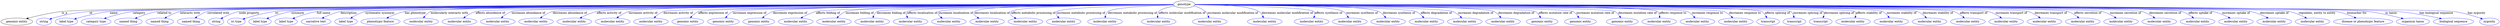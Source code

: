 digraph {
	graph [bb="0,0,10064,123"];
	node [label="\N"];
	genotype	 [height=0.5,
		label=genotype,
		pos="4797.7,105",
		width=1.1916];
	"genomic entity"	 [height=0.5,
		pos="63.694,18",
		width=1.7693];
	genotype -> "genomic entity"	 [label=is_a,
		lp="260.69,61.5",
		pos="e,103.34,32.103 4754.8,104.98 4306,104.73 485.25,101.66 249.69,69 202.35,62.436 149.98,47.336 112.9,35.259"];
	id	 [color=blue,
		height=0.5,
		label=string,
		pos="175.69,18",
		width=0.84854];
	genotype -> id	 [color=blue,
		label=id,
		lp="373.19,61.5",
		pos="e,199.48,29.683 4754.5,104.9 4311.1,103.89 597.67,94.623 367.69,69 298.99,61.345 281.35,57.636 215.69,36 213.44,35.256 211.13,34.426 \
208.83,33.541",
		style=solid];
	name	 [color=blue,
		height=0.5,
		label="label type",
		pos="269.69,18",
		width=1.2638];
	genotype -> name	 [color=blue,
		label=name,
		lp="470.19,61.5",
		pos="e,303.2,30.314 4754.7,104.94 4316.8,104.29 679.56,98.042 454.69,69 404.95,62.576 349.73,46.07 312.68,33.562",
		style=solid];
	category	 [color=blue,
		height=0.5,
		label="category type",
		pos="391.69,18",
		width=1.6249];
	genotype -> category	 [color=blue,
		label=category,
		lp="576.19,61.5",
		pos="e,426.77,32.462 4754.8,104.81 4316.3,102.9 662.16,86.399 552.69,69 512.28,62.577 468.08,47.999 436.24,36.068",
		style=solid];
	"related to"	 [color=blue,
		height=0.5,
		label="named thing",
		pos="523.69,18",
		width=1.5346];
	genotype -> "related to"	 [color=blue,
		label="related to",
		lp="681.69,61.5",
		pos="e,553.71,33.189 4754.5,104.84 4320.5,103.21 761.81,89.265 655.69,69 623.38,62.83 588.76,49.163 563.09,37.529",
		style=solid];
	"interacts with"	 [color=blue,
		height=0.5,
		label="named thing",
		pos="651.69,18",
		width=1.5346];
	genotype -> "interacts with"	 [color=blue,
		label="interacts with",
		lp="787.69,61.5",
		pos="e,675.64,34.405 4754.8,104.9 4327.6,103.82 853.12,94.314 750.69,69 727.14,63.18 702.9,50.814 684.29,39.717",
		style=solid];
	"correlated with"	 [color=blue,
		height=0.5,
		label="named thing",
		pos="779.69,18",
		width=1.5346];
	genotype -> "correlated with"	 [color=blue,
		label="correlated with",
		lp="902.69,61.5",
		pos="e,799.73,34.876 4754.6,104.93 4333.4,104.22 960.13,97.601 861.69,69 842.32,63.369 823.03,51.757 808.04,41.035",
		style=solid];
	"node property"	 [color=blue,
		height=0.5,
		label=string,
		pos="883.69,18",
		width=0.84854];
	genotype -> "node property"	 [color=blue,
		label="node property",
		lp="1027.7,61.5",
		pos="e,904.59,31.48 4754.5,104.72 4337.4,102.01 1037.9,80.245 989.69,69 962.44,62.65 934,48.488 913.44,36.695",
		style=solid];
	iri	 [color=blue,
		height=0.5,
		label="iri type",
		pos="968.69,18",
		width=1.011];
	genotype -> iri	 [color=blue,
		label=iri,
		lp="1140.2,61.5",
		pos="e,996.68,29.67 4754.8,104.9 4357,103.92 1322,95.572 1133.7,69 1088.8,62.66 1039.3,45.992 1006.3,33.423",
		style=solid];
	synonym	 [color=blue,
		height=0.5,
		label="label type",
		pos="1068.7,18",
		width=1.2638];
	genotype -> synonym	 [color=blue,
		label=synonym,
		lp="1229.2,61.5",
		pos="e,1097.1,32.084 4754.7,104.78 4354.8,102.7 1295.4,86.219 1203.7,69 1169.6,62.597 1132.9,48.196 1106.4,36.324",
		style=solid];
	"full name"	 [color=blue,
		height=0.5,
		label="label type",
		pos="1177.7,18",
		width=1.2638];
	genotype -> "full name"	 [color=blue,
		label="full name",
		lp="1337.2,61.5",
		pos="e,1205.9,32.202 4754.8,104.77 4361.8,102.63 1399.5,85.923 1310.7,69 1277.2,62.611 1241.1,48.283 1215,36.435",
		style=solid];
	description	 [color=blue,
		height=0.5,
		label="narrative text",
		pos="1298.7,18",
		width=1.6068];
	genotype -> description	 [color=blue,
		label=description,
		lp="1443.2,61.5",
		pos="e,1326.2,34.155 4754.5,104.79 4366.9,102.83 1498.3,87.761 1412.7,69 1385.5,63.032 1356.8,50.187 1335,38.881",
		style=solid];
	"systematic synonym"	 [color=blue,
		height=0.5,
		label="label type",
		pos="1419.7,18",
		width=1.2638];
	genotype -> "systematic synonym"	 [color=blue,
		label="systematic synonym",
		lp="1571.7,61.5",
		pos="e,1442.1,33.887 4754.6,104.81 4374.1,103.11 1598,89.98 1515.7,69 1492.6,63.123 1469,50.672 1451,39.544",
		style=solid];
	"has phenotype"	 [color=blue,
		height=0.5,
		label="phenotypic feature",
		pos="1559.7,18",
		width=2.1304];
	genotype -> "has phenotype"	 [color=blue,
		label="has phenotype",
		lp="1718.2,61.5",
		pos="e,1589.4,34.65 4754.5,104.98 4390,104.79 1836.1,102.26 1678.7,69 1650.7,63.079 1621.1,50.414 1598.4,39.187",
		style=solid];
	"molecularly interacts with"	 [color=blue,
		height=0.5,
		label="molecular entity",
		pos="1723.7,18",
		width=1.9137];
	genotype -> "molecularly interacts with"	 [color=blue,
		label="molecularly interacts with",
		lp="1857.2,61.5",
		pos="e,1739.1,35.801 4754.8,104.88 4392.6,103.85 1858.7,95.65 1785.7,69 1770.9,63.614 1757.2,53.092 1746.4,42.997",
		style=solid];
	"affects abundance of"	 [color=blue,
		height=0.5,
		label="molecular entity",
		pos="1879.7,18",
		width=1.9137];
	genotype -> "affects abundance of"	 [color=blue,
		label="affects abundance of",
		lp="2025.2,61.5",
		pos="e,1902,35.117 4754.7,104.75 4405,102.71 2038.9,88.169 1968.7,69 1948,63.34 1927,51.687 1910.6,40.946",
		style=solid];
	"increases abundance of"	 [color=blue,
		height=0.5,
		label="molecular entity",
		pos="2035.7,18",
		width=1.9137];
	genotype -> "increases abundance of"	 [color=blue,
		label="increases abundance of",
		lp="2179.2,61.5",
		pos="e,2055.8,35.348 4754.8,104.75 4415.9,102.74 2181.7,88.719 2115.7,69 2097,63.4 2078.4,52.028 2063.9,41.441",
		style=solid];
	"decreases abundance of"	 [color=blue,
		height=0.5,
		label="molecular entity",
		pos="2191.7,18",
		width=1.9137];
	genotype -> "decreases abundance of"	 [color=blue,
		label="decreases abundance of",
		lp="2347.2,61.5",
		pos="e,2214.6,35.109 4754.7,104.68 4427.6,102.19 2344.9,85.709 2282.7,69 2261.4,63.276 2239.8,51.457 2222.9,40.638",
		style=solid];
	"affects activity of"	 [color=blue,
		height=0.5,
		label="molecular entity",
		pos="2347.7,18",
		width=1.9137];
	genotype -> "affects activity of"	 [color=blue,
		label="affects activity of",
		lp="2507.7,61.5",
		pos="e,2375.6,34.614 4754.4,104.84 4445,103.61 2575.9,95.152 2459.7,69 2433.4,63.075 2405.8,50.582 2384.5,39.444",
		style=solid];
	"increases activity of"	 [color=blue,
		height=0.5,
		label="molecular entity",
		pos="2503.7,18",
		width=1.9137];
	genotype -> "increases activity of"	 [color=blue,
		label="increases activity of",
		lp="2648.2,61.5",
		pos="e,2526.3,35.093 4754.5,104.9 4455.6,104.14 2701.8,98.435 2593.7,69 2572.8,63.305 2551.6,51.649 2535,40.917",
		style=solid];
	"decreases activity of"	 [color=blue,
		height=0.5,
		label="molecular entity",
		pos="2659.7,18",
		width=1.9137];
	genotype -> "decreases activity of"	 [color=blue,
		label="decreases activity of",
		lp="2790.7,61.5",
		pos="e,2678.7,35.563 4754.5,104.95 4466.8,104.51 2834.3,100.61 2734.7,69 2717.2,63.438 2700,52.34 2686.6,41.913",
		style=solid];
	"affects expression of"	 [color=blue,
		height=0.5,
		label="genomic entity",
		pos="2810.7,18",
		width=1.7693];
	genotype -> "affects expression of"	 [color=blue,
		label="affects expression of",
		lp="2933.2,61.5",
		pos="e,2827,35.526 4754.4,104.96 4478,104.6 2968.1,101.17 2876.7,69 2861,63.494 2846.2,52.702 2834.5,42.459",
		style=solid];
	"increases expression of"	 [color=blue,
		height=0.5,
		label="genomic entity",
		pos="2955.7,18",
		width=1.7693];
	genotype -> "increases expression of"	 [color=blue,
		label="increases expression of",
		lp="3082.2,61.5",
		pos="e,2971.1,35.505 4754.7,104.92 4491,104.32 3102.7,99.701 3018.7,69 3003.7,63.52 2989.6,52.879 2978.6,42.729",
		style=solid];
	"decreases expression of"	 [color=blue,
		height=0.5,
		label="genomic entity",
		pos="3100.7,18",
		width=1.7693];
	genotype -> "decreases expression of"	 [color=blue,
		label="decreases expression of",
		lp="3244.2,61.5",
		pos="e,3120.6,35.287 4754.6,104.7 4505.5,102.91 3257,92.737 3179.7,69 3161.2,63.315 3142.8,51.937 3128.5,41.368",
		style=solid];
	"affects folding of"	 [color=blue,
		height=0.5,
		label="molecular entity",
		pos="3251.7,18",
		width=1.9137];
	genotype -> "affects folding of"	 [color=blue,
		label="affects folding of",
		lp="3395.7,61.5",
		pos="e,3276.3,35.035 4754.7,104.48 4521.7,101.62 3418.4,87.121 3348.7,69 3326.3,63.168 3303.2,51.345 3285.2,40.549",
		style=solid];
	"increases folding of"	 [color=blue,
		height=0.5,
		label="molecular entity",
		pos="3407.7,18",
		width=1.9137];
	genotype -> "increases folding of"	 [color=blue,
		label="increases folding of",
		lp="3525.7,61.5",
		pos="e,3423.7,35.724 4754.7,104.6 4533.7,102.44 3533.2,91.468 3471.7,69 3456.5,63.459 3442.2,52.773 3431,42.608",
		style=solid];
	"decreases folding of"	 [color=blue,
		height=0.5,
		label="molecular entity",
		pos="3563.7,18",
		width=1.9137];
	genotype -> "decreases folding of"	 [color=blue,
		label="decreases folding of",
		lp="3654.7,61.5",
		pos="e,3571.2,36.005 4754.7,104.78 4546.5,103.59 3651.5,96.84 3599.7,69 3589.7,63.635 3581.9,54.143 3576.1,44.79",
		style=solid];
	"affects localization of"	 [color=blue,
		height=0.5,
		label="molecular entity",
		pos="3719.7,18",
		width=1.9137];
	genotype -> "affects localization of"	 [color=blue,
		label="affects localization of",
		lp="3778.7,61.5",
		pos="e,3714,36.392 4754.6,104.37 4555.9,101.38 3738,87.918 3719.7,69 3714,63.093 3712.4,54.766 3712.7,46.549",
		style=solid];
	"increases localization of"	 [color=blue,
		height=0.5,
		label="molecular entity",
		pos="3875.7,18",
		width=1.9137];
	genotype -> "increases localization of"	 [color=blue,
		label="increases localization of",
		lp="3911.7,61.5",
		pos="e,3854.8,35.43 4754.8,104.18 4571.4,100.58 3861.7,85.596 3845.7,69 3838.5,61.522 3841.7,52 3848.1,43.213",
		style=solid];
	"decreases localization of"	 [color=blue,
		height=0.5,
		label="molecular entity",
		pos="4031.7,18",
		width=1.9137];
	genotype -> "decreases localization of"	 [color=blue,
		label="decreases localization of",
		lp="4052.7,61.5",
		pos="e,4002.1,34.3 4754.8,104.72 4590.9,103.45 4012.5,96.993 3985.7,69 3976.9,59.848 3983.4,49.511 3993.9,40.547",
		style=solid];
	"affects metabolic processing of"	 [color=blue,
		height=0.5,
		label="molecular entity",
		pos="4187.7,18",
		width=1.9137];
	genotype -> "affects metabolic processing of"	 [color=blue,
		label="affects metabolic processing of",
		lp="4213.2,61.5",
		pos="e,4149.9,33.306 4754.8,104.3 4610.4,101.74 4149.3,91.802 4127.7,69 4117.4,58.134 4126.9,47.232 4141.1,38.313",
		style=solid];
	"increases metabolic processing of"	 [color=blue,
		height=0.5,
		label="molecular entity",
		pos="4343.7,18",
		width=1.9137];
	genotype -> "increases metabolic processing of"	 [color=blue,
		label="increases metabolic processing of",
		lp="4397.7,61.5",
		pos="e,4318.6,34.791 4754.7,103.43 4637.7,98.947 4320.9,85.349 4305.7,69 4297.9,60.576 4302.7,50.565 4311.2,41.652",
		style=solid];
	"decreases metabolic processing of"	 [color=blue,
		height=0.5,
		label="molecular entity",
		pos="4499.7,18",
		width=1.9137];
	genotype -> "decreases metabolic processing of"	 [color=blue,
		label="decreases metabolic processing of",
		lp="4593.2,61.5",
		pos="e,4494.2,36.149 4754.9,102.92 4676.4,98.666 4516.3,87.767 4499.7,69 4494.2,62.851 4492.7,54.457 4493,46.254",
		style=solid];
	"affects molecular modification of"	 [color=blue,
		height=0.5,
		label="molecular entity",
		pos="4694.7,18",
		width=1.9137];
	genotype -> "affects molecular modification of"	 [color=blue,
		label="affects molecular modification of",
		lp="4787.7,61.5",
		pos="e,4690.3,36.12 4759.9,96.442 4734.2,89.772 4703.5,79.846 4695.7,69 4691,62.511 4689.5,54.246 4689.5,46.268",
		style=solid];
	"increases molecular modification of"	 [color=blue,
		height=0.5,
		label="molecular entity",
		pos="4901.7,18",
		width=1.9137];
	genotype -> "increases molecular modification of"	 [color=blue,
		label="increases molecular modification of",
		lp="4989.2,61.5",
		pos="e,4897.4,36.44 4834.3,95.517 4849.9,89.938 4867.3,81.463 4879.7,69 4886,62.678 4890.6,54.274 4893.9,46.114",
		style=solid];
	"decreases molecular modification of"	 [color=blue,
		height=0.5,
		label="molecular entity",
		pos="5121.7,18",
		width=1.9137];
	genotype -> "decreases molecular modification of"	 [color=blue,
		label="decreases molecular modification of",
		lp="5206.2,61.5",
		pos="e,5115.8,36.062 4840.1,101.89 4916.4,95.983 5071.1,82.519 5091.7,69 5100.4,63.314 5106.9,54.183 5111.6,45.208",
		style=solid];
	"affects synthesis of"	 [color=blue,
		height=0.5,
		label="molecular entity",
		pos="5284.7,18",
		width=1.9137];
	genotype -> "affects synthesis of"	 [color=blue,
		label="affects synthesis of",
		lp="5367.2,61.5",
		pos="e,5302.9,35.604 4840.7,103.56 4961,99.311 5293.8,86.069 5309.7,69 5316.4,61.859 5314.1,52.614 5308.9,43.96",
		style=solid];
	"increases synthesis of"	 [color=blue,
		height=0.5,
		label="molecular entity",
		pos="5440.7,18",
		width=1.9137];
	genotype -> "increases synthesis of"	 [color=blue,
		label="increases synthesis of",
		lp="5493.7,61.5",
		pos="e,5439.6,36.027 4840.8,103.84 4978.7,99.964 5400.6,86.698 5423.7,69 5430.9,63.455 5435.1,54.709 5437.5,46.015",
		style=solid];
	"decreases synthesis of"	 [color=blue,
		height=0.5,
		label="molecular entity",
		pos="5596.7,18",
		width=1.9137];
	genotype -> "decreases synthesis of"	 [color=blue,
		label="decreases synthesis of",
		lp="5635.2,61.5",
		pos="e,5587.8,35.978 4840.5,103.95 4996.2,100.02 5524.7,85.499 5556.7,69 5567.3,63.546 5575.9,53.907 5582.4,44.466",
		style=solid];
	"affects degradation of"	 [color=blue,
		height=0.5,
		label="molecular entity",
		pos="5752.7,18",
		width=1.9137];
	genotype -> "affects degradation of"	 [color=blue,
		label="affects degradation of",
		lp="5781.2,61.5",
		pos="e,5739.8,35.859 4840.5,104.14 5014.4,100.52 5659.8,86.009 5699.7,69 5712.6,63.507 5724.2,53.359 5733.2,43.554",
		style=solid];
	"increases degradation of"	 [color=blue,
		height=0.5,
		label="molecular entity",
		pos="5908.7,18",
		width=1.9137];
	genotype -> "increases degradation of"	 [color=blue,
		label="increases degradation of",
		lp="5937.2,61.5",
		pos="e,5892.7,35.682 4840.8,104.27 5032,100.96 5796.9,86.625 5844.7,69 5859.7,63.458 5873.9,52.917 5885.1,42.85",
		style=solid];
	"decreases degradation of"	 [color=blue,
		height=0.5,
		label="molecular entity",
		pos="6064.7,18",
		width=1.9137];
	genotype -> "decreases degradation of"	 [color=blue,
		label="decreases degradation of",
		lp="6099.2,61.5",
		pos="e,6050.8,35.679 4840.7,104.55 5049.8,102.24 5952.5,91.036 6007.7,69 6021.5,63.508 6034,53.117 6043.9,43.14",
		style=solid];
	"affects mutation rate of"	 [color=blue,
		height=0.5,
		label="genomic entity",
		pos="6215.7,18",
		width=1.7693];
	genotype -> "affects mutation rate of"	 [color=blue,
		label="affects mutation rate of",
		lp="6254.7,61.5",
		pos="e,6205.4,35.868 4840.8,104.84 5067,103.85 6109.1,97.778 6170.7,69 6182.2,63.627 6192,53.773 6199.4,44.148",
		style=solid];
	"increases mutation rate of"	 [color=blue,
		height=0.5,
		label="genomic entity",
		pos="6360.7,18",
		width=1.7693];
	genotype -> "increases mutation rate of"	 [color=blue,
		label="increases mutation rate of",
		lp="6411.7,61.5",
		pos="e,6352.5,36.059 4840.6,104.5 5084.9,101.61 6288.9,86.479 6322.7,69 6333,63.698 6341.2,54.217 6347.3,44.856",
		style=solid];
	"decreases mutation rate of"	 [color=blue,
		height=0.5,
		label="genomic entity",
		pos="6505.7,18",
		width=1.7693];
	genotype -> "decreases mutation rate of"	 [color=blue,
		label="decreases mutation rate of",
		lp="6570.7,61.5",
		pos="e,6504,36.206 4840.6,104.75 5100.3,103.13 6452.1,93.566 6486.7,69 6494.3,63.592 6498.9,54.761 6501.6,45.955",
		style=solid];
	"affects response to"	 [color=blue,
		height=0.5,
		label="molecular entity",
		pos="6656.7,18",
		width=1.9137];
	genotype -> "affects response to"	 [color=blue,
		label="affects response to",
		lp="6707.7,61.5",
		pos="e,6658.4,36.162 4840.7,104.9 5115,104.2 6611,98.996 6646.7,69 6653.3,63.432 6656.4,54.871 6657.6,46.343",
		style=solid];
	"increases response to"	 [color=blue,
		height=0.5,
		label="molecular entity",
		pos="6812.7,18",
		width=1.9137];
	genotype -> "increases response to"	 [color=blue,
		label="increases response to",
		lp="6841.2,61.5",
		pos="e,6800.8,35.948 4840.9,104.66 5125,102.37 6717,88.671 6762.7,69 6775.1,63.672 6785.9,53.687 6794.4,43.955",
		style=solid];
	"decreases response to"	 [color=blue,
		height=0.5,
		label="molecular entity",
		pos="6968.7,18",
		width=1.9137];
	genotype -> "decreases response to"	 [color=blue,
		label="decreases response to",
		lp="6988.7,61.5",
		pos="e,6952.4,35.536 4841,104.64 5137.1,102.1 6852.3,86.691 6902.7,69 6918.3,63.507 6933.2,52.717 6944.9,42.47",
		style=solid];
	"affects splicing of"	 [color=blue,
		height=0.5,
		label=transcript,
		pos="7099.7,18",
		width=1.2277];
	genotype -> "affects splicing of"	 [color=blue,
		label="affects splicing of",
		lp="7121.7,61.5",
		pos="e,7088.7,35.689 4840.6,104.78 5147.6,103.12 6999.2,92.195 7051.7,69 7063.9,63.628 7074.4,53.537 7082.5,43.74",
		style=solid];
	"increases splicing of"	 [color=blue,
		height=0.5,
		label=transcript,
		pos="7205.7,18",
		width=1.2277];
	genotype -> "increases splicing of"	 [color=blue,
		label="increases splicing of",
		lp="7246.7,61.5",
		pos="e,7199.9,35.99 4840.7,104.92 5157.8,104.29 7122,99.154 7174.7,69 7183.9,63.728 7190.7,54.511 7195.6,45.349",
		style=solid];
	"decreases splicing of"	 [color=blue,
		height=0.5,
		label=transcript,
		pos="7311.7,18",
		width=1.2277];
	genotype -> "decreases splicing of"	 [color=blue,
		label="decreases splicing of",
		lp="7371.7,61.5",
		pos="e,7315.3,36.209 4840.8,104.77 5170.7,102.99 7283,90.751 7306.7,69 7312.9,63.262 7315.2,54.732 7315.6,46.283",
		style=solid];
	"affects stability of"	 [color=blue,
		height=0.5,
		label="molecular entity",
		pos="7442.7,18",
		width=1.9137];
	genotype -> "affects stability of"	 [color=blue,
		label="affects stability of",
		lp="7492.2,61.5",
		pos="e,7444.4,36.18 4840.8,104.78 5179.9,103.02 7406.7,90.664 7432.7,69 7439.3,63.452 7442.4,54.895 7443.7,46.366",
		style=solid];
	"increases stability of"	 [color=blue,
		height=0.5,
		label="molecular entity",
		pos="7598.7,18",
		width=1.9137];
	genotype -> "increases stability of"	 [color=blue,
		label="increases stability of",
		lp="7623.7,61.5",
		pos="e,7586.1,35.742 4840.6,104.88 5184.4,103.83 7480.4,95.824 7545.7,69 7558.7,63.642 7570.4,53.411 7579.4,43.511",
		style=solid];
	"decreases stability of"	 [color=blue,
		height=0.5,
		label="molecular entity",
		pos="7754.7,18",
		width=1.9137];
	genotype -> "decreases stability of"	 [color=blue,
		label="decreases stability of",
		lp="7769.2,61.5",
		pos="e,7736.9,35.582 4840.7,104.82 5194.6,103.32 7613.1,92.21 7683.7,69 7700.4,63.517 7716.5,52.577 7729.1,42.231",
		style=solid];
	"affects transport of"	 [color=blue,
		height=0.5,
		label="molecular entity",
		pos="7910.7,18",
		width=1.9137];
	genotype -> "affects transport of"	 [color=blue,
		label="affects transport of",
		lp="7913.2,61.5",
		pos="e,7890.6,35.358 4840.6,104.82 5204,103.24 7755.7,91.353 7830.7,69 7849.4,63.415 7868,52.044 7882.5,41.454",
		style=solid];
	"increases transport of"	 [color=blue,
		height=0.5,
		label="molecular entity",
		pos="8066.7,18",
		width=1.9137];
	genotype -> "increases transport of"	 [color=blue,
		label="increases transport of",
		lp="8067.2,61.5",
		pos="e,8042.2,34.888 4840.8,104.79 5214,102.93 7889.2,88.922 7968.7,69 7991.7,63.229 8015.4,51.12 8033.7,40.149",
		style=solid];
	"decreases transport of"	 [color=blue,
		height=0.5,
		label="molecular entity",
		pos="8222.7,18",
		width=1.9137];
	genotype -> "decreases transport of"	 [color=blue,
		label="decreases transport of",
		lp="8227.2,61.5",
		pos="e,8199.2,35.138 4840.8,104.83 5224.8,103.24 8046.3,90.858 8129.7,69 8151.4,63.318 8173.5,51.501 8190.7,40.673",
		style=solid];
	"affects secretion of"	 [color=blue,
		height=0.5,
		label="molecular entity",
		pos="8378.7,18",
		width=1.9137];
	genotype -> "affects secretion of"	 [color=blue,
		label="affects secretion of",
		lp="8378.7,61.5",
		pos="e,8356.6,35.133 4840.7,104.86 5234.6,103.56 8203.3,92.969 8290.7,69 8311.2,63.363 8332,51.71 8348.1,40.965",
		style=solid];
	"increases secretion of"	 [color=blue,
		height=0.5,
		label="molecular entity",
		pos="8534.7,18",
		width=1.9137];
	genotype -> "increases secretion of"	 [color=blue,
		label="increases secretion of",
		lp="8534.7,61.5",
		pos="e,8509.7,34.901 4840.9,104.85 5244.4,103.4 8343,91.52 8434.7,69 8458.1,63.25 8482.3,51.141 8501,40.166",
		style=solid];
	"decreases secretion of"	 [color=blue,
		height=0.5,
		label="molecular entity",
		pos="8690.7,18",
		width=1.9137];
	genotype -> "decreases secretion of"	 [color=blue,
		label="decreases secretion of",
		lp="8695.7,61.5",
		pos="e,8667.2,35.148 4840.9,104.88 5254.4,103.74 8502.1,93.982 8597.7,69 8619.4,63.332 8641.5,51.517 8658.7,40.685",
		style=solid];
	"affects uptake of"	 [color=blue,
		height=0.5,
		label="molecular entity",
		pos="8846.7,18",
		width=1.9137];
	genotype -> "affects uptake of"	 [color=blue,
		label="affects uptake of",
		lp="8841.2,61.5",
		pos="e,8824.9,35.14 4840.7,104.92 5263.3,104.08 8660.2,96.494 8759.7,69 8780.1,63.373 8800.5,51.721 8816.5,40.973",
		style=solid];
	"increases uptake of"	 [color=blue,
		height=0.5,
		label="molecular entity",
		pos="9002.7,18",
		width=1.9137];
	genotype -> "increases uptake of"	 [color=blue,
		label="increases uptake of",
		lp="8988.2,61.5",
		pos="e,8974.8,34.67 4840.7,104.87 5271.2,103.55 8786.5,92.089 8890.7,69 8917,63.162 8944.7,50.67 8965.9,39.511",
		style=solid];
	"decreases uptake of"	 [color=blue,
		height=0.5,
		label="molecular entity",
		pos="9158.7,18",
		width=1.9137];
	genotype -> "decreases uptake of"	 [color=blue,
		label="decreases uptake of",
		lp="9144.2,61.5",
		pos="e,9130.3,34.674 4840.6,104.88 5279.5,103.64 8936.3,92.612 9044.7,69 9071.6,63.143 9099.8,50.564 9121.5,39.366",
		style=solid];
	"regulates, entity to entity"	 [color=blue,
		height=0.5,
		label="molecular entity",
		pos="9314.7,18",
		width=1.9137];
	genotype -> "regulates, entity to entity"	 [color=blue,
		label="regulates, entity to entity",
		lp="9315.7,61.5",
		pos="e,9286.6,34.676 4840.8,104.9 5289.4,103.79 9089.3,93.678 9201.7,69 9228.2,63.172 9256.1,50.679 9277.5,39.518",
		style=solid];
	"biomarker for"	 [color=blue,
		height=0.5,
		label="disease or phenotypic feature",
		pos="9515.7,18",
		width=3.1775];
	genotype -> "biomarker for"	 [color=blue,
		label="biomarker for",
		lp="9476.7,61.5",
		pos="e,9482.2,35.32 4840.8,104.88 5299.9,103.63 9269.8,92.1 9387.7,69 9417.2,63.213 9448.6,50.798 9473,39.667",
		style=solid];
	"in taxon"	 [color=blue,
		height=0.5,
		label="organism taxon",
		pos="9713.7,18",
		width=1.8234];
	genotype -> "in taxon"	 [color=blue,
		label="in taxon",
		lp="9617.2,61.5",
		pos="e,9672.1,32.104 4840.8,104.98 5299.9,104.71 9273.7,101.45 9518.7,69 9568.2,62.44 9623.1,47.339 9662,35.262",
		style=solid];
	"has biological sequence"	 [color=blue,
		height=0.5,
		label="biological sequence",
		pos="9877.7,18",
		width=2.2387];
	genotype -> "has biological sequence"	 [color=blue,
		label="has biological sequence",
		lp="9799.7,61.5",
		pos="e,9827.5,32.097 4840.9,104.94 5306.7,104.22 9391.4,97.122 9643.7,69 9703.7,62.313 9770.9,46.809 9817.8,34.639",
		style=solid];
	"has zygosity"	 [color=blue,
		height=0.5,
		label=zygosity,
		pos="10024,18",
		width=1.1193];
	genotype -> "has zygosity"	 [color=blue,
		label="has zygosity",
		lp="9962.7,61.5",
		pos="e,9994.7,30.576 4840.7,104.88 5325.1,103.52 9737.3,90.536 9868.7,69 9909.6,62.301 9954.3,46.623 9985.2,34.405",
		style=solid];
}
